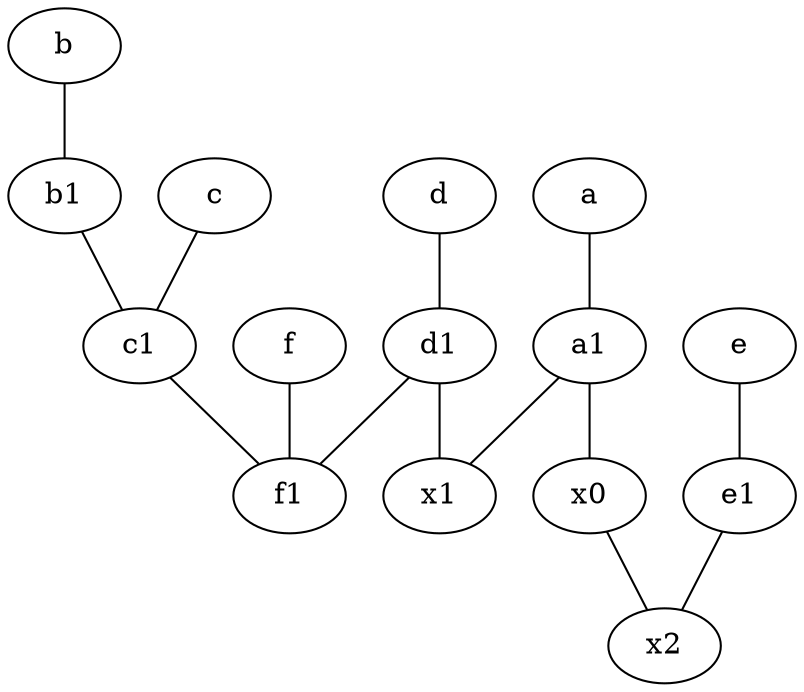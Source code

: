 graph {
	node [labelfontsize=50]
	e1 [labelfontsize=50 pos="7,7!"]
	d [labelfontsize=50 pos="2,5!"]
	x0 [labelfontsize=50]
	x1 [labelfontsize=50]
	b1 [labelfontsize=50 pos="9,4!"]
	c1 [labelfontsize=50 pos="4.5,3!"]
	x2 [labelfontsize=50]
	a1 [labelfontsize=50 pos="8,3!"]
	d1 [labelfontsize=50 pos="3,5!"]
	f1 [labelfontsize=50 pos="3,8!"]
	a -- a1
	b1 -- c1
	d -- d1
	e -- e1
	b -- b1
	c1 -- f1
	e1 -- x2
	f -- f1
	d1 -- x1
	a1 -- x1
	c -- c1
	x0 -- x2
	a1 -- x0
	d1 -- f1
}
